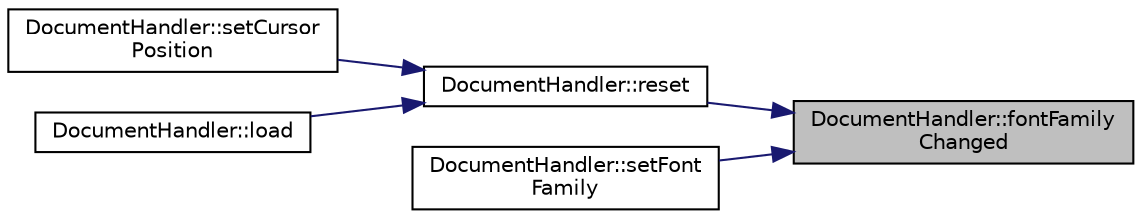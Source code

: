 digraph "DocumentHandler::fontFamilyChanged"
{
 // INTERACTIVE_SVG=YES
 // LATEX_PDF_SIZE
  edge [fontname="Helvetica",fontsize="10",labelfontname="Helvetica",labelfontsize="10"];
  node [fontname="Helvetica",fontsize="10",shape=record];
  rankdir="RL";
  Node50 [label="DocumentHandler::fontFamily\lChanged",height=0.2,width=0.4,color="black", fillcolor="grey75", style="filled", fontcolor="black",tooltip=" "];
  Node50 -> Node51 [dir="back",color="midnightblue",fontsize="10",style="solid",fontname="Helvetica"];
  Node51 [label="DocumentHandler::reset",height=0.2,width=0.4,color="black", fillcolor="white", style="filled",URL="$class_document_handler.html#a25e033ff44a732e87629e80148d4c3ab",tooltip=" "];
  Node51 -> Node52 [dir="back",color="midnightblue",fontsize="10",style="solid",fontname="Helvetica"];
  Node52 [label="DocumentHandler::setCursor\lPosition",height=0.2,width=0.4,color="black", fillcolor="white", style="filled",URL="$class_document_handler.html#a4bacf645fefc43147306c04aa9ca3761",tooltip=" "];
  Node51 -> Node53 [dir="back",color="midnightblue",fontsize="10",style="solid",fontname="Helvetica"];
  Node53 [label="DocumentHandler::load",height=0.2,width=0.4,color="black", fillcolor="white", style="filled",URL="$class_document_handler.html#ac644b1d1d0b7e38fdbd2785e480bffcc",tooltip=" "];
  Node50 -> Node54 [dir="back",color="midnightblue",fontsize="10",style="solid",fontname="Helvetica"];
  Node54 [label="DocumentHandler::setFont\lFamily",height=0.2,width=0.4,color="black", fillcolor="white", style="filled",URL="$class_document_handler.html#ac5f183ed3fb4cb3734b81bbbe59e4df7",tooltip=" "];
}
